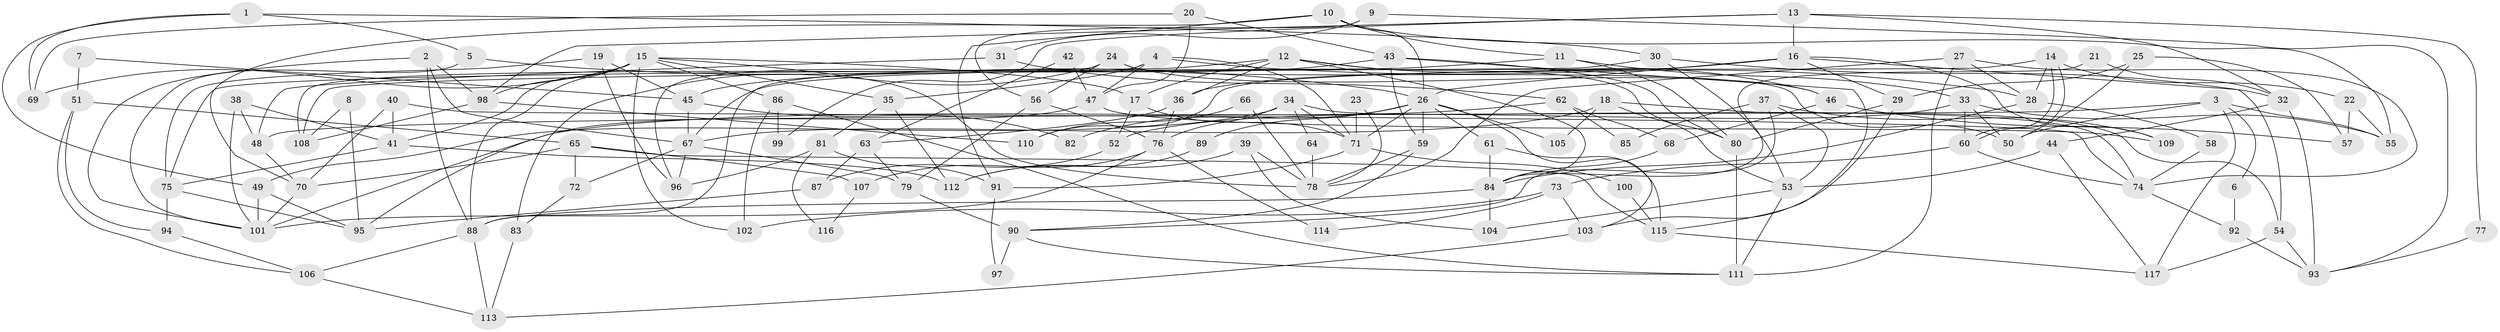 // Generated by graph-tools (version 1.1) at 2025/36/03/09/25 02:36:09]
// undirected, 117 vertices, 234 edges
graph export_dot {
graph [start="1"]
  node [color=gray90,style=filled];
  1;
  2;
  3;
  4;
  5;
  6;
  7;
  8;
  9;
  10;
  11;
  12;
  13;
  14;
  15;
  16;
  17;
  18;
  19;
  20;
  21;
  22;
  23;
  24;
  25;
  26;
  27;
  28;
  29;
  30;
  31;
  32;
  33;
  34;
  35;
  36;
  37;
  38;
  39;
  40;
  41;
  42;
  43;
  44;
  45;
  46;
  47;
  48;
  49;
  50;
  51;
  52;
  53;
  54;
  55;
  56;
  57;
  58;
  59;
  60;
  61;
  62;
  63;
  64;
  65;
  66;
  67;
  68;
  69;
  70;
  71;
  72;
  73;
  74;
  75;
  76;
  77;
  78;
  79;
  80;
  81;
  82;
  83;
  84;
  85;
  86;
  87;
  88;
  89;
  90;
  91;
  92;
  93;
  94;
  95;
  96;
  97;
  98;
  99;
  100;
  101;
  102;
  103;
  104;
  105;
  106;
  107;
  108;
  109;
  110;
  111;
  112;
  113;
  114;
  115;
  116;
  117;
  1 -- 49;
  1 -- 5;
  1 -- 30;
  1 -- 69;
  2 -- 88;
  2 -- 67;
  2 -- 98;
  2 -- 101;
  3 -- 50;
  3 -- 55;
  3 -- 6;
  3 -- 48;
  3 -- 117;
  4 -- 71;
  4 -- 35;
  4 -- 28;
  4 -- 47;
  4 -- 96;
  5 -- 26;
  5 -- 101;
  6 -- 92;
  7 -- 45;
  7 -- 51;
  8 -- 95;
  8 -- 108;
  9 -- 93;
  9 -- 56;
  9 -- 31;
  10 -- 70;
  10 -- 11;
  10 -- 26;
  10 -- 55;
  10 -- 91;
  11 -- 80;
  11 -- 67;
  11 -- 33;
  12 -- 84;
  12 -- 17;
  12 -- 36;
  12 -- 46;
  12 -- 80;
  12 -- 88;
  13 -- 16;
  13 -- 98;
  13 -- 32;
  13 -- 77;
  13 -- 99;
  14 -- 60;
  14 -- 60;
  14 -- 28;
  14 -- 22;
  14 -- 75;
  15 -- 102;
  15 -- 69;
  15 -- 17;
  15 -- 35;
  15 -- 41;
  15 -- 78;
  15 -- 86;
  15 -- 88;
  15 -- 98;
  16 -- 26;
  16 -- 29;
  16 -- 36;
  16 -- 54;
  16 -- 109;
  16 -- 110;
  17 -- 71;
  17 -- 52;
  18 -- 53;
  18 -- 67;
  18 -- 54;
  18 -- 105;
  19 -- 75;
  19 -- 45;
  19 -- 96;
  20 -- 47;
  20 -- 43;
  20 -- 69;
  21 -- 84;
  21 -- 32;
  22 -- 55;
  22 -- 57;
  23 -- 78;
  23 -- 71;
  24 -- 46;
  24 -- 108;
  24 -- 50;
  24 -- 56;
  24 -- 83;
  25 -- 50;
  25 -- 29;
  25 -- 57;
  26 -- 59;
  26 -- 61;
  26 -- 71;
  26 -- 82;
  26 -- 89;
  26 -- 103;
  26 -- 105;
  27 -- 74;
  27 -- 28;
  27 -- 78;
  27 -- 111;
  28 -- 84;
  28 -- 58;
  29 -- 103;
  29 -- 80;
  30 -- 53;
  30 -- 32;
  30 -- 108;
  31 -- 48;
  31 -- 62;
  32 -- 44;
  32 -- 93;
  33 -- 52;
  33 -- 50;
  33 -- 55;
  33 -- 60;
  34 -- 71;
  34 -- 76;
  34 -- 49;
  34 -- 64;
  34 -- 74;
  35 -- 112;
  35 -- 81;
  36 -- 63;
  36 -- 76;
  37 -- 109;
  37 -- 90;
  37 -- 53;
  37 -- 85;
  38 -- 101;
  38 -- 48;
  38 -- 41;
  39 -- 78;
  39 -- 104;
  39 -- 112;
  40 -- 41;
  40 -- 74;
  40 -- 70;
  41 -- 75;
  41 -- 112;
  42 -- 63;
  42 -- 47;
  43 -- 115;
  43 -- 80;
  43 -- 45;
  43 -- 59;
  44 -- 117;
  44 -- 53;
  45 -- 67;
  45 -- 82;
  46 -- 57;
  46 -- 68;
  47 -- 95;
  47 -- 109;
  48 -- 70;
  49 -- 101;
  49 -- 95;
  51 -- 65;
  51 -- 106;
  51 -- 94;
  52 -- 87;
  53 -- 104;
  53 -- 111;
  54 -- 93;
  54 -- 117;
  56 -- 79;
  56 -- 76;
  58 -- 74;
  59 -- 78;
  59 -- 90;
  60 -- 73;
  60 -- 74;
  61 -- 84;
  61 -- 115;
  62 -- 101;
  62 -- 68;
  62 -- 85;
  63 -- 79;
  63 -- 87;
  64 -- 78;
  65 -- 70;
  65 -- 115;
  65 -- 72;
  65 -- 107;
  66 -- 110;
  66 -- 78;
  67 -- 96;
  67 -- 72;
  67 -- 79;
  68 -- 84;
  70 -- 101;
  71 -- 91;
  71 -- 100;
  72 -- 83;
  73 -- 103;
  73 -- 102;
  73 -- 114;
  74 -- 92;
  75 -- 94;
  75 -- 95;
  76 -- 101;
  76 -- 107;
  76 -- 114;
  77 -- 93;
  79 -- 90;
  80 -- 111;
  81 -- 96;
  81 -- 91;
  81 -- 116;
  83 -- 113;
  84 -- 88;
  84 -- 104;
  86 -- 111;
  86 -- 99;
  86 -- 102;
  87 -- 95;
  88 -- 106;
  88 -- 113;
  89 -- 112;
  90 -- 111;
  90 -- 97;
  91 -- 97;
  92 -- 93;
  94 -- 106;
  98 -- 108;
  98 -- 110;
  100 -- 115;
  103 -- 113;
  106 -- 113;
  107 -- 116;
  115 -- 117;
}
